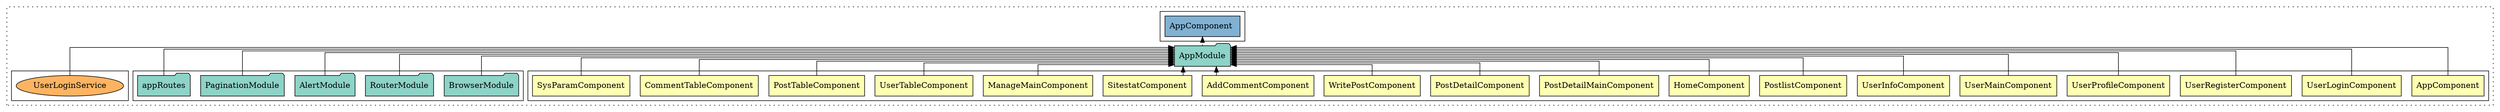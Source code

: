 digraph dependencies { node [shape="rect", style="filled", colorscheme=set312]; ranksep=0.1; compound=false; remincross=true; splines=true; splines=ortho; rankdir=LR; rankdir=TB; rankdir=BT; ratio=compress; fontname="sans-serif";  subgraph "cluster_AppModule" { style="dotted";node [shape="folder", fillcolor=1]; subgraph cluster_AppModule_declarations { style="solid";node [style="filled", shape="rect"]; node [fillcolor=2]; "AppComponent"; node [fillcolor=2]; "UserLoginComponent"; node [fillcolor=2]; "UserRegisterComponent"; node [fillcolor=2]; "UserProfileComponent"; node [fillcolor=2]; "UserMainComponent"; node [fillcolor=2]; "UserInfoComponent"; node [fillcolor=2]; "PostlistComponent"; node [fillcolor=2]; "HomeComponent"; node [fillcolor=2]; "PostDetailMainComponent"; node [fillcolor=2]; "PostDetailComponent"; node [fillcolor=2]; "WritePostComponent"; node [fillcolor=2]; "AddCommentComponent"; node [fillcolor=2]; "SitestatComponent"; node [fillcolor=2]; "ManageMainComponent"; node [fillcolor=2]; "UserTableComponent"; node [fillcolor=2]; "PostTableComponent"; node [fillcolor=2]; "CommentTableComponent"; node [fillcolor=2]; "SysParamComponent"; }  "AppComponent" -> "AppModule" [style="solid", lhead="cluster_AppModule" ltail="cluster_AppModule_declarations"]; subgraph "cluster_AppModule_AppComponent_providers" { style="solid";  }  "UserLoginComponent" -> "AppModule" [style="solid", lhead="cluster_AppModule" ltail="cluster_AppModule_declarations"]; subgraph "cluster_AppModule_UserLoginComponent_providers" { style="solid";  }  "UserRegisterComponent" -> "AppModule" [style="solid", lhead="cluster_AppModule" ltail="cluster_AppModule_declarations"]; subgraph "cluster_AppModule_UserRegisterComponent_providers" { style="solid";  }  "UserProfileComponent" -> "AppModule" [style="solid", lhead="cluster_AppModule" ltail="cluster_AppModule_declarations"]; subgraph "cluster_AppModule_UserProfileComponent_providers" { style="solid";  }  "UserMainComponent" -> "AppModule" [style="solid", lhead="cluster_AppModule" ltail="cluster_AppModule_declarations"]; subgraph "cluster_AppModule_UserMainComponent_providers" { style="solid";  }  "UserInfoComponent" -> "AppModule" [style="solid", lhead="cluster_AppModule" ltail="cluster_AppModule_declarations"]; subgraph "cluster_AppModule_UserInfoComponent_providers" { style="solid";  }  "PostlistComponent" -> "AppModule" [style="solid", lhead="cluster_AppModule" ltail="cluster_AppModule_declarations"]; subgraph "cluster_AppModule_PostlistComponent_providers" { style="solid";  }  "HomeComponent" -> "AppModule" [style="solid", lhead="cluster_AppModule" ltail="cluster_AppModule_declarations"]; subgraph "cluster_AppModule_HomeComponent_providers" { style="solid";  }  "PostDetailMainComponent" -> "AppModule" [style="solid", lhead="cluster_AppModule" ltail="cluster_AppModule_declarations"]; subgraph "cluster_AppModule_PostDetailMainComponent_providers" { style="solid";  }  "PostDetailComponent" -> "AppModule" [style="solid", lhead="cluster_AppModule" ltail="cluster_AppModule_declarations"]; subgraph "cluster_AppModule_PostDetailComponent_providers" { style="solid";  }  "WritePostComponent" -> "AppModule" [style="solid", lhead="cluster_AppModule" ltail="cluster_AppModule_declarations"]; subgraph "cluster_AppModule_WritePostComponent_providers" { style="solid";  }  "AddCommentComponent" -> "AppModule" [style="solid", lhead="cluster_AppModule" ltail="cluster_AppModule_declarations"]; subgraph "cluster_AppModule_AddCommentComponent_providers" { style="solid";  }  "SitestatComponent" -> "AppModule" [style="solid", lhead="cluster_AppModule" ltail="cluster_AppModule_declarations"]; subgraph "cluster_AppModule_SitestatComponent_providers" { style="solid";  }  "ManageMainComponent" -> "AppModule" [style="solid", lhead="cluster_AppModule" ltail="cluster_AppModule_declarations"]; subgraph "cluster_AppModule_ManageMainComponent_providers" { style="solid";  }  "UserTableComponent" -> "AppModule" [style="solid", lhead="cluster_AppModule" ltail="cluster_AppModule_declarations"]; subgraph "cluster_AppModule_UserTableComponent_providers" { style="solid";  }  "PostTableComponent" -> "AppModule" [style="solid", lhead="cluster_AppModule" ltail="cluster_AppModule_declarations"]; subgraph "cluster_AppModule_PostTableComponent_providers" { style="solid";  }  "CommentTableComponent" -> "AppModule" [style="solid", lhead="cluster_AppModule" ltail="cluster_AppModule_declarations"]; subgraph "cluster_AppModule_CommentTableComponent_providers" { style="solid";  }  "SysParamComponent" -> "AppModule" [style="solid", lhead="cluster_AppModule" ltail="cluster_AppModule_declarations"]; subgraph "cluster_AppModule_SysParamComponent_providers" { style="solid";  }    subgraph cluster_AppModule_imports { style="solid"; node [style="filled", fillcolor=1, shape="rect"];    "BrowserModule" [label="BrowserModule", shape="folder"];    "RouterModule" [label="RouterModule", shape="folder"];    "AlertModule" [label="AlertModule", shape="folder"];    "PaginationModule" [label="PaginationModule", shape="folder"];    "appRoutes" [label="appRoutes", shape="folder"];   }    "BrowserModule" -> "AppModule" [lhead="cluster_AppModule", ltail="cluster_AppModule_imports"];    "RouterModule" -> "AppModule" [lhead="cluster_AppModule", ltail="cluster_AppModule_imports"];    "AlertModule" -> "AppModule" [lhead="cluster_AppModule", ltail="cluster_AppModule_imports"];    "PaginationModule" -> "AppModule" [lhead="cluster_AppModule", ltail="cluster_AppModule_imports"];    "appRoutes" -> "AppModule" [lhead="cluster_AppModule", ltail="cluster_AppModule_imports"];     subgraph cluster_AppModule_exports { style="solid";node [style="filled", fillcolor=4, shape="rect"];}    subgraph cluster_AppModule_bootstrap { style="solid"; node [style="filled", fillcolor=5, shape="rect"];  "AppComponent " [label="AppComponent ", shape="rect"]  }  "AppModule" -> "AppComponent " [style="dotted", lhead="cluster_AppModule_bootstrap" ltail="cluster_AppModule"];    subgraph cluster_AppModule_providers { style="solid"; node [style="filled", fillcolor=6, shape="rect"];    "UserLoginService" [label="UserLoginService", shape="oval"];   }    "UserLoginService" -> "AppModule" [lhead="cluster_AppModule", ltail="cluster_AppModule_providers"];     }  }